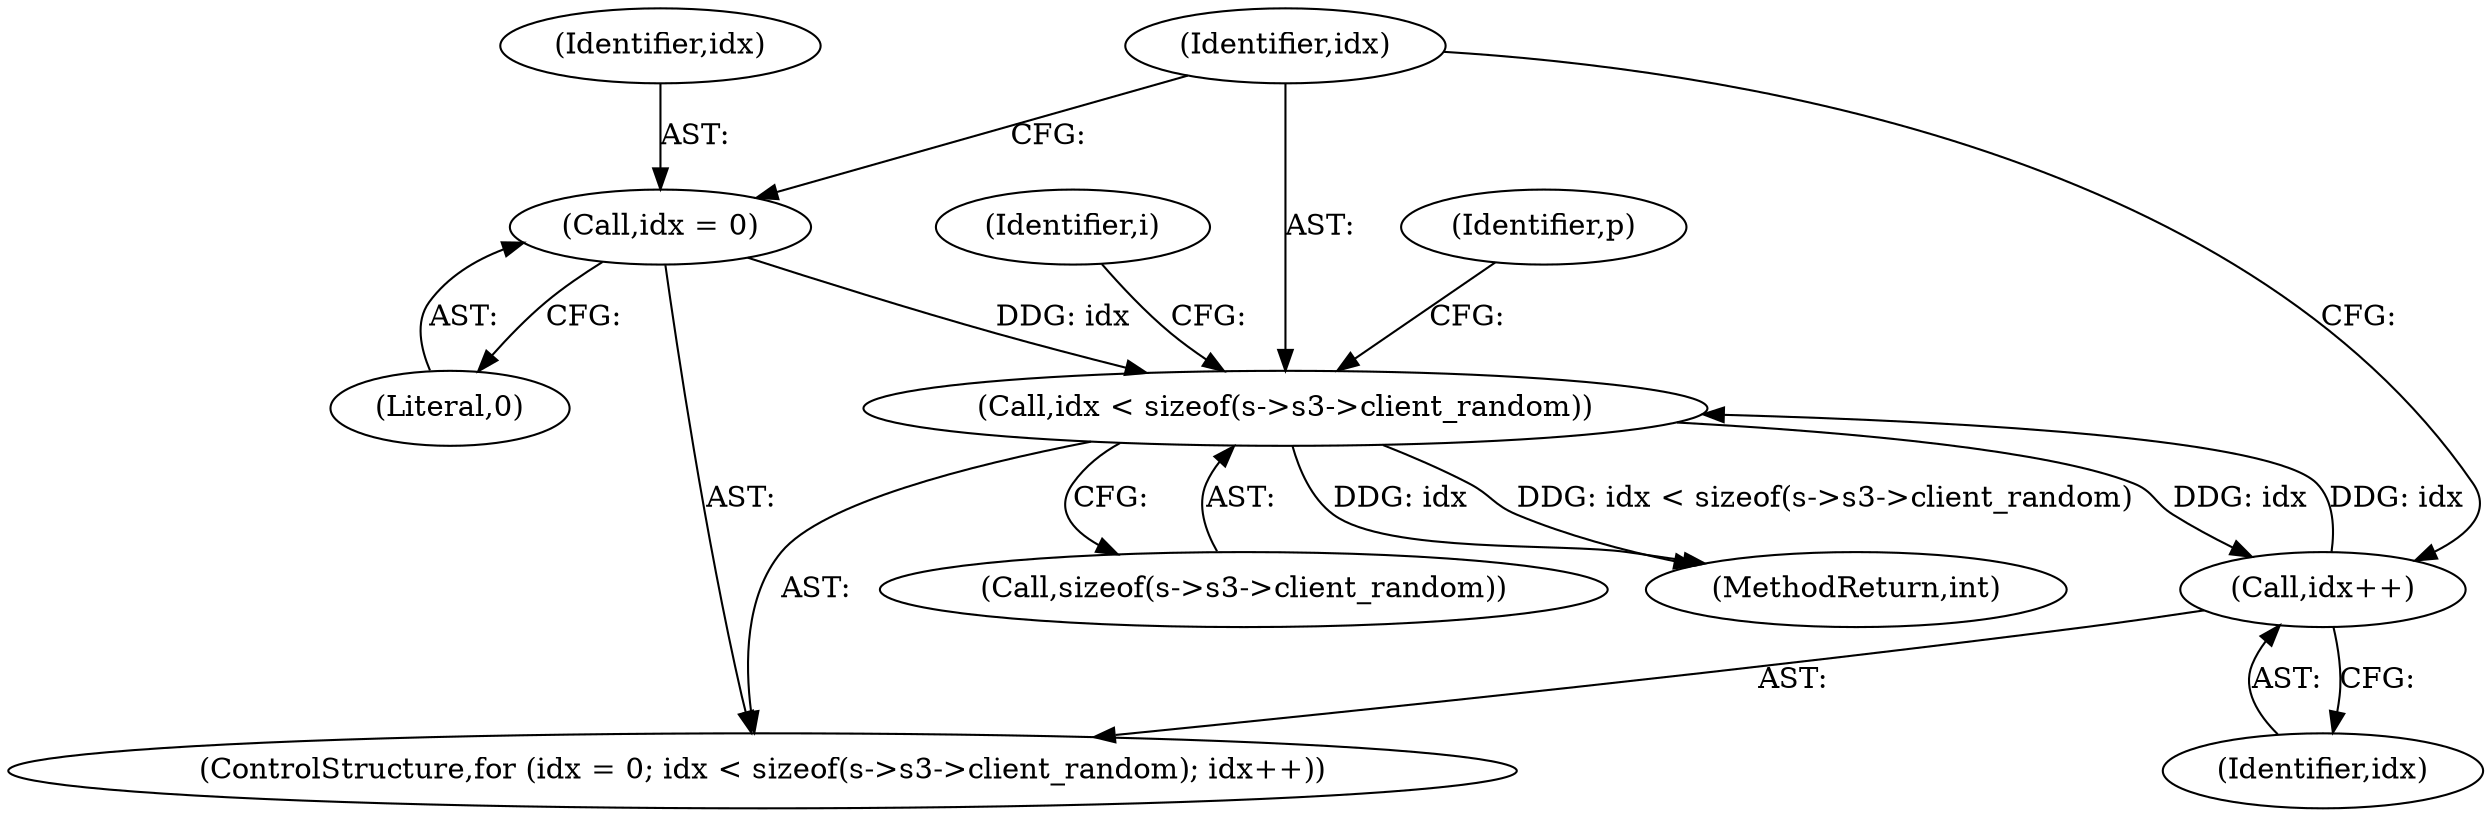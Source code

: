 digraph "0_openssl_e1b568dd2462f7cacf98f3d117936c34e2849a6b@API" {
"1000271" [label="(Call,idx < sizeof(s->s3->client_random))"];
"1000279" [label="(Call,idx++)"];
"1000271" [label="(Call,idx < sizeof(s->s3->client_random))"];
"1000268" [label="(Call,idx = 0)"];
"1000268" [label="(Call,idx = 0)"];
"1000270" [label="(Literal,0)"];
"1000280" [label="(Identifier,idx)"];
"1000269" [label="(Identifier,idx)"];
"1000267" [label="(ControlStructure,for (idx = 0; idx < sizeof(s->s3->client_random); idx++))"];
"1000271" [label="(Call,idx < sizeof(s->s3->client_random))"];
"1000284" [label="(Identifier,p)"];
"1000279" [label="(Call,idx++)"];
"1000273" [label="(Call,sizeof(s->s3->client_random))"];
"1000272" [label="(Identifier,idx)"];
"1000547" [label="(MethodReturn,int)"];
"1000296" [label="(Identifier,i)"];
"1000271" -> "1000267"  [label="AST: "];
"1000271" -> "1000273"  [label="CFG: "];
"1000272" -> "1000271"  [label="AST: "];
"1000273" -> "1000271"  [label="AST: "];
"1000284" -> "1000271"  [label="CFG: "];
"1000296" -> "1000271"  [label="CFG: "];
"1000271" -> "1000547"  [label="DDG: idx"];
"1000271" -> "1000547"  [label="DDG: idx < sizeof(s->s3->client_random)"];
"1000279" -> "1000271"  [label="DDG: idx"];
"1000268" -> "1000271"  [label="DDG: idx"];
"1000271" -> "1000279"  [label="DDG: idx"];
"1000279" -> "1000267"  [label="AST: "];
"1000279" -> "1000280"  [label="CFG: "];
"1000280" -> "1000279"  [label="AST: "];
"1000272" -> "1000279"  [label="CFG: "];
"1000268" -> "1000267"  [label="AST: "];
"1000268" -> "1000270"  [label="CFG: "];
"1000269" -> "1000268"  [label="AST: "];
"1000270" -> "1000268"  [label="AST: "];
"1000272" -> "1000268"  [label="CFG: "];
}
